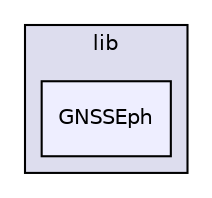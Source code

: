 digraph "GNSSEph" {
  compound=true
  node [ fontsize="10", fontname="Helvetica"];
  edge [ labelfontsize="10", labelfontname="Helvetica"];
  subgraph clusterdir_9f13e7e48b1dae88d68f6e470b94897e {
    graph [ bgcolor="#ddddee", pencolor="black", label="lib" fontname="Helvetica", fontsize="10", URL="dir_9f13e7e48b1dae88d68f6e470b94897e.html"]
  dir_9b7a788d5f3c7f5a024c2b292950a106 [shape=box, label="GNSSEph", style="filled", fillcolor="#eeeeff", pencolor="black", URL="dir_9b7a788d5f3c7f5a024c2b292950a106.html"];
  }
}
